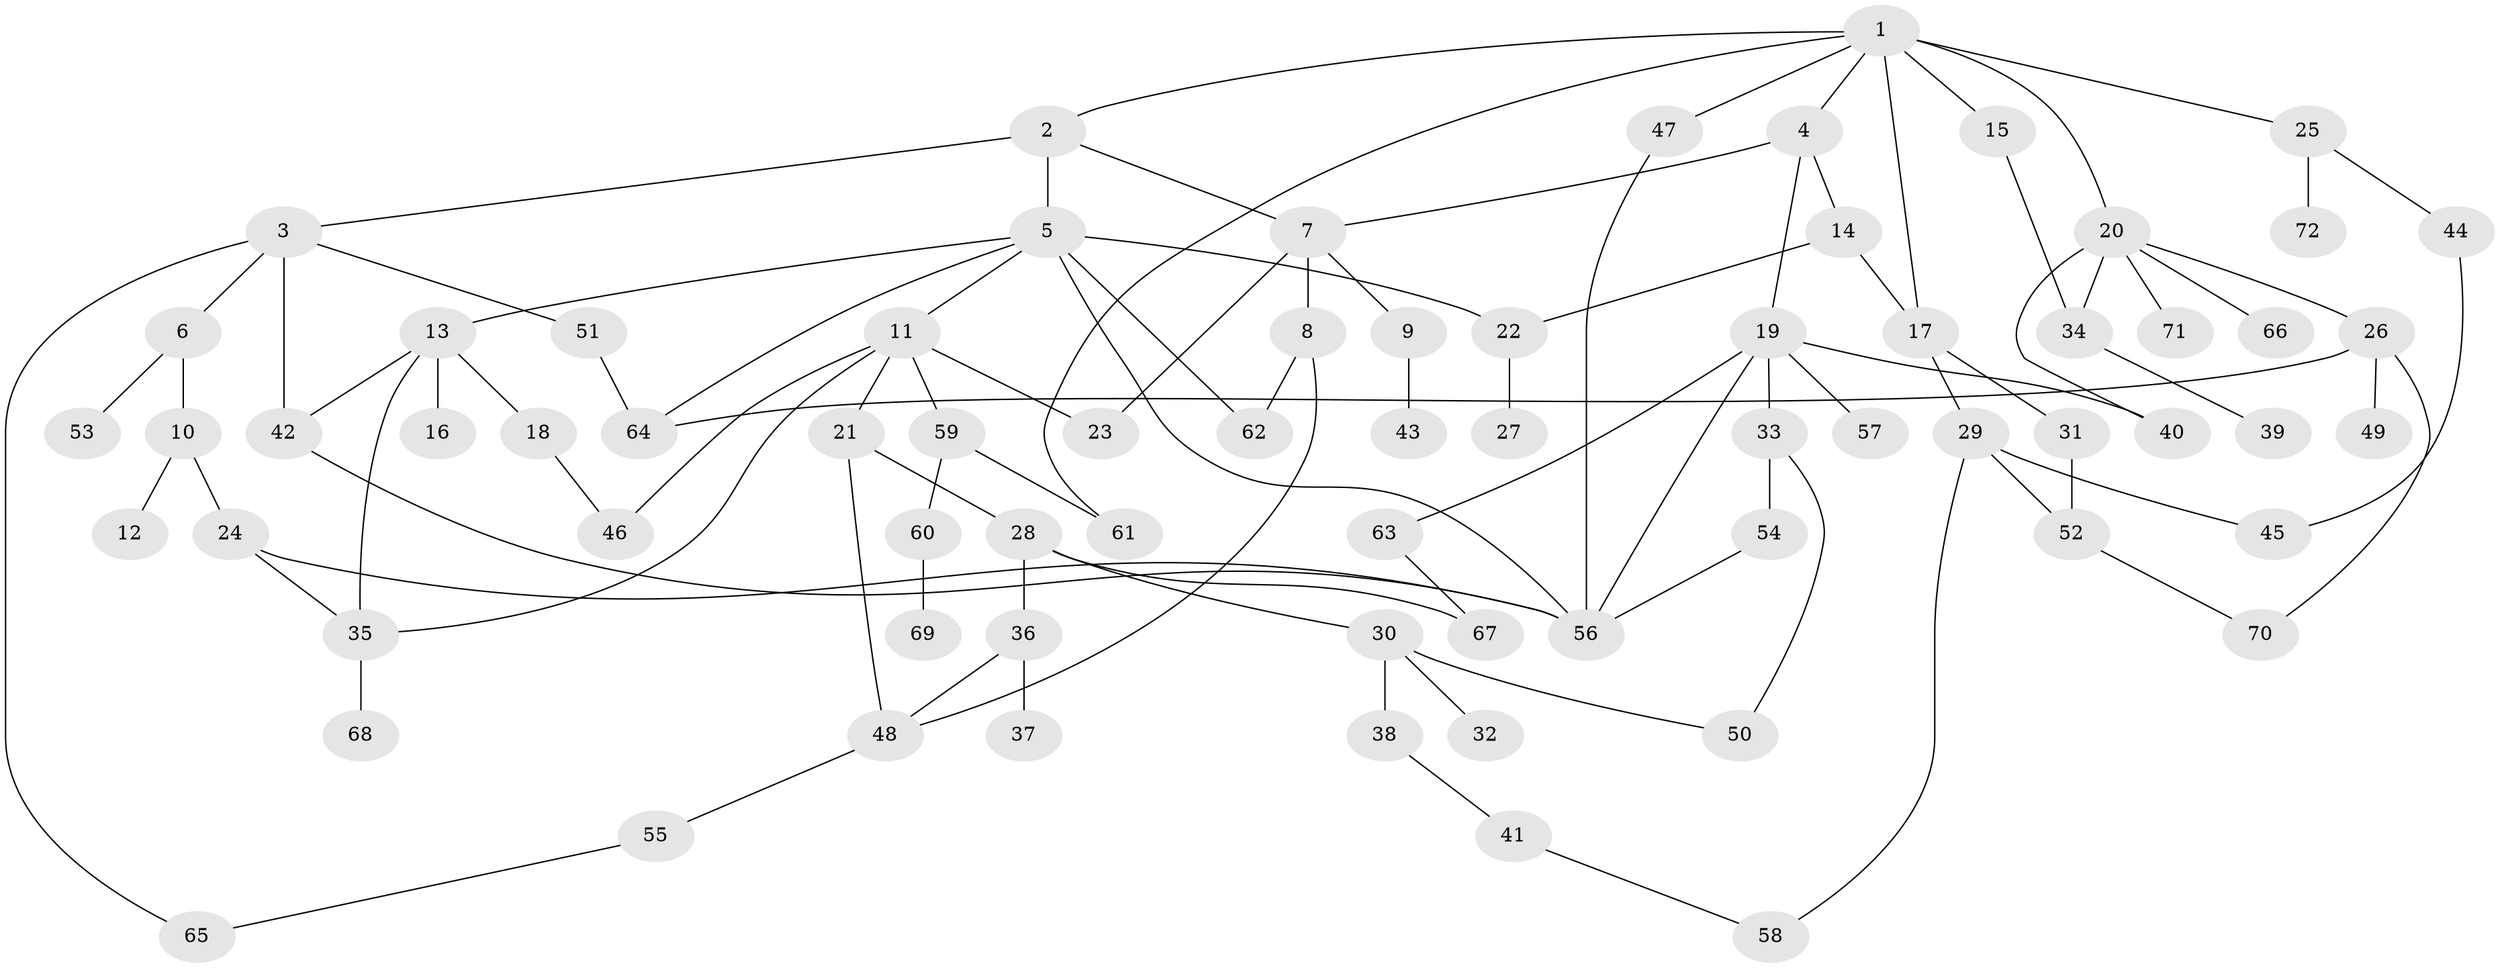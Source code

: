 // coarse degree distribution, {8: 0.027777777777777776, 4: 0.1111111111111111, 5: 0.1388888888888889, 7: 0.05555555555555555, 12: 0.027777777777777776, 1: 0.1388888888888889, 2: 0.3611111111111111, 6: 0.027777777777777776, 3: 0.1111111111111111}
// Generated by graph-tools (version 1.1) at 2025/17/03/04/25 18:17:04]
// undirected, 72 vertices, 99 edges
graph export_dot {
graph [start="1"]
  node [color=gray90,style=filled];
  1;
  2;
  3;
  4;
  5;
  6;
  7;
  8;
  9;
  10;
  11;
  12;
  13;
  14;
  15;
  16;
  17;
  18;
  19;
  20;
  21;
  22;
  23;
  24;
  25;
  26;
  27;
  28;
  29;
  30;
  31;
  32;
  33;
  34;
  35;
  36;
  37;
  38;
  39;
  40;
  41;
  42;
  43;
  44;
  45;
  46;
  47;
  48;
  49;
  50;
  51;
  52;
  53;
  54;
  55;
  56;
  57;
  58;
  59;
  60;
  61;
  62;
  63;
  64;
  65;
  66;
  67;
  68;
  69;
  70;
  71;
  72;
  1 -- 2;
  1 -- 4;
  1 -- 15;
  1 -- 20;
  1 -- 25;
  1 -- 47;
  1 -- 61;
  1 -- 17;
  2 -- 3;
  2 -- 5;
  2 -- 7;
  3 -- 6;
  3 -- 51;
  3 -- 65;
  3 -- 42;
  4 -- 14;
  4 -- 19;
  4 -- 7;
  5 -- 11;
  5 -- 13;
  5 -- 62;
  5 -- 64;
  5 -- 56;
  5 -- 22;
  6 -- 10;
  6 -- 53;
  7 -- 8;
  7 -- 9;
  7 -- 23;
  8 -- 62;
  8 -- 48;
  9 -- 43;
  10 -- 12;
  10 -- 24;
  11 -- 21;
  11 -- 23;
  11 -- 59;
  11 -- 46;
  11 -- 35;
  13 -- 16;
  13 -- 18;
  13 -- 35;
  13 -- 42;
  14 -- 17;
  14 -- 22;
  15 -- 34;
  17 -- 29;
  17 -- 31;
  18 -- 46;
  19 -- 33;
  19 -- 57;
  19 -- 63;
  19 -- 56;
  19 -- 40;
  20 -- 26;
  20 -- 34;
  20 -- 40;
  20 -- 66;
  20 -- 71;
  21 -- 28;
  21 -- 48;
  22 -- 27;
  24 -- 56;
  24 -- 35;
  25 -- 44;
  25 -- 72;
  26 -- 49;
  26 -- 70;
  26 -- 64;
  28 -- 30;
  28 -- 36;
  28 -- 67;
  29 -- 45;
  29 -- 52;
  29 -- 58;
  30 -- 32;
  30 -- 38;
  30 -- 50;
  31 -- 52;
  33 -- 50;
  33 -- 54;
  34 -- 39;
  35 -- 68;
  36 -- 37;
  36 -- 48;
  38 -- 41;
  41 -- 58;
  42 -- 56;
  44 -- 45;
  47 -- 56;
  48 -- 55;
  51 -- 64;
  52 -- 70;
  54 -- 56;
  55 -- 65;
  59 -- 60;
  59 -- 61;
  60 -- 69;
  63 -- 67;
}
